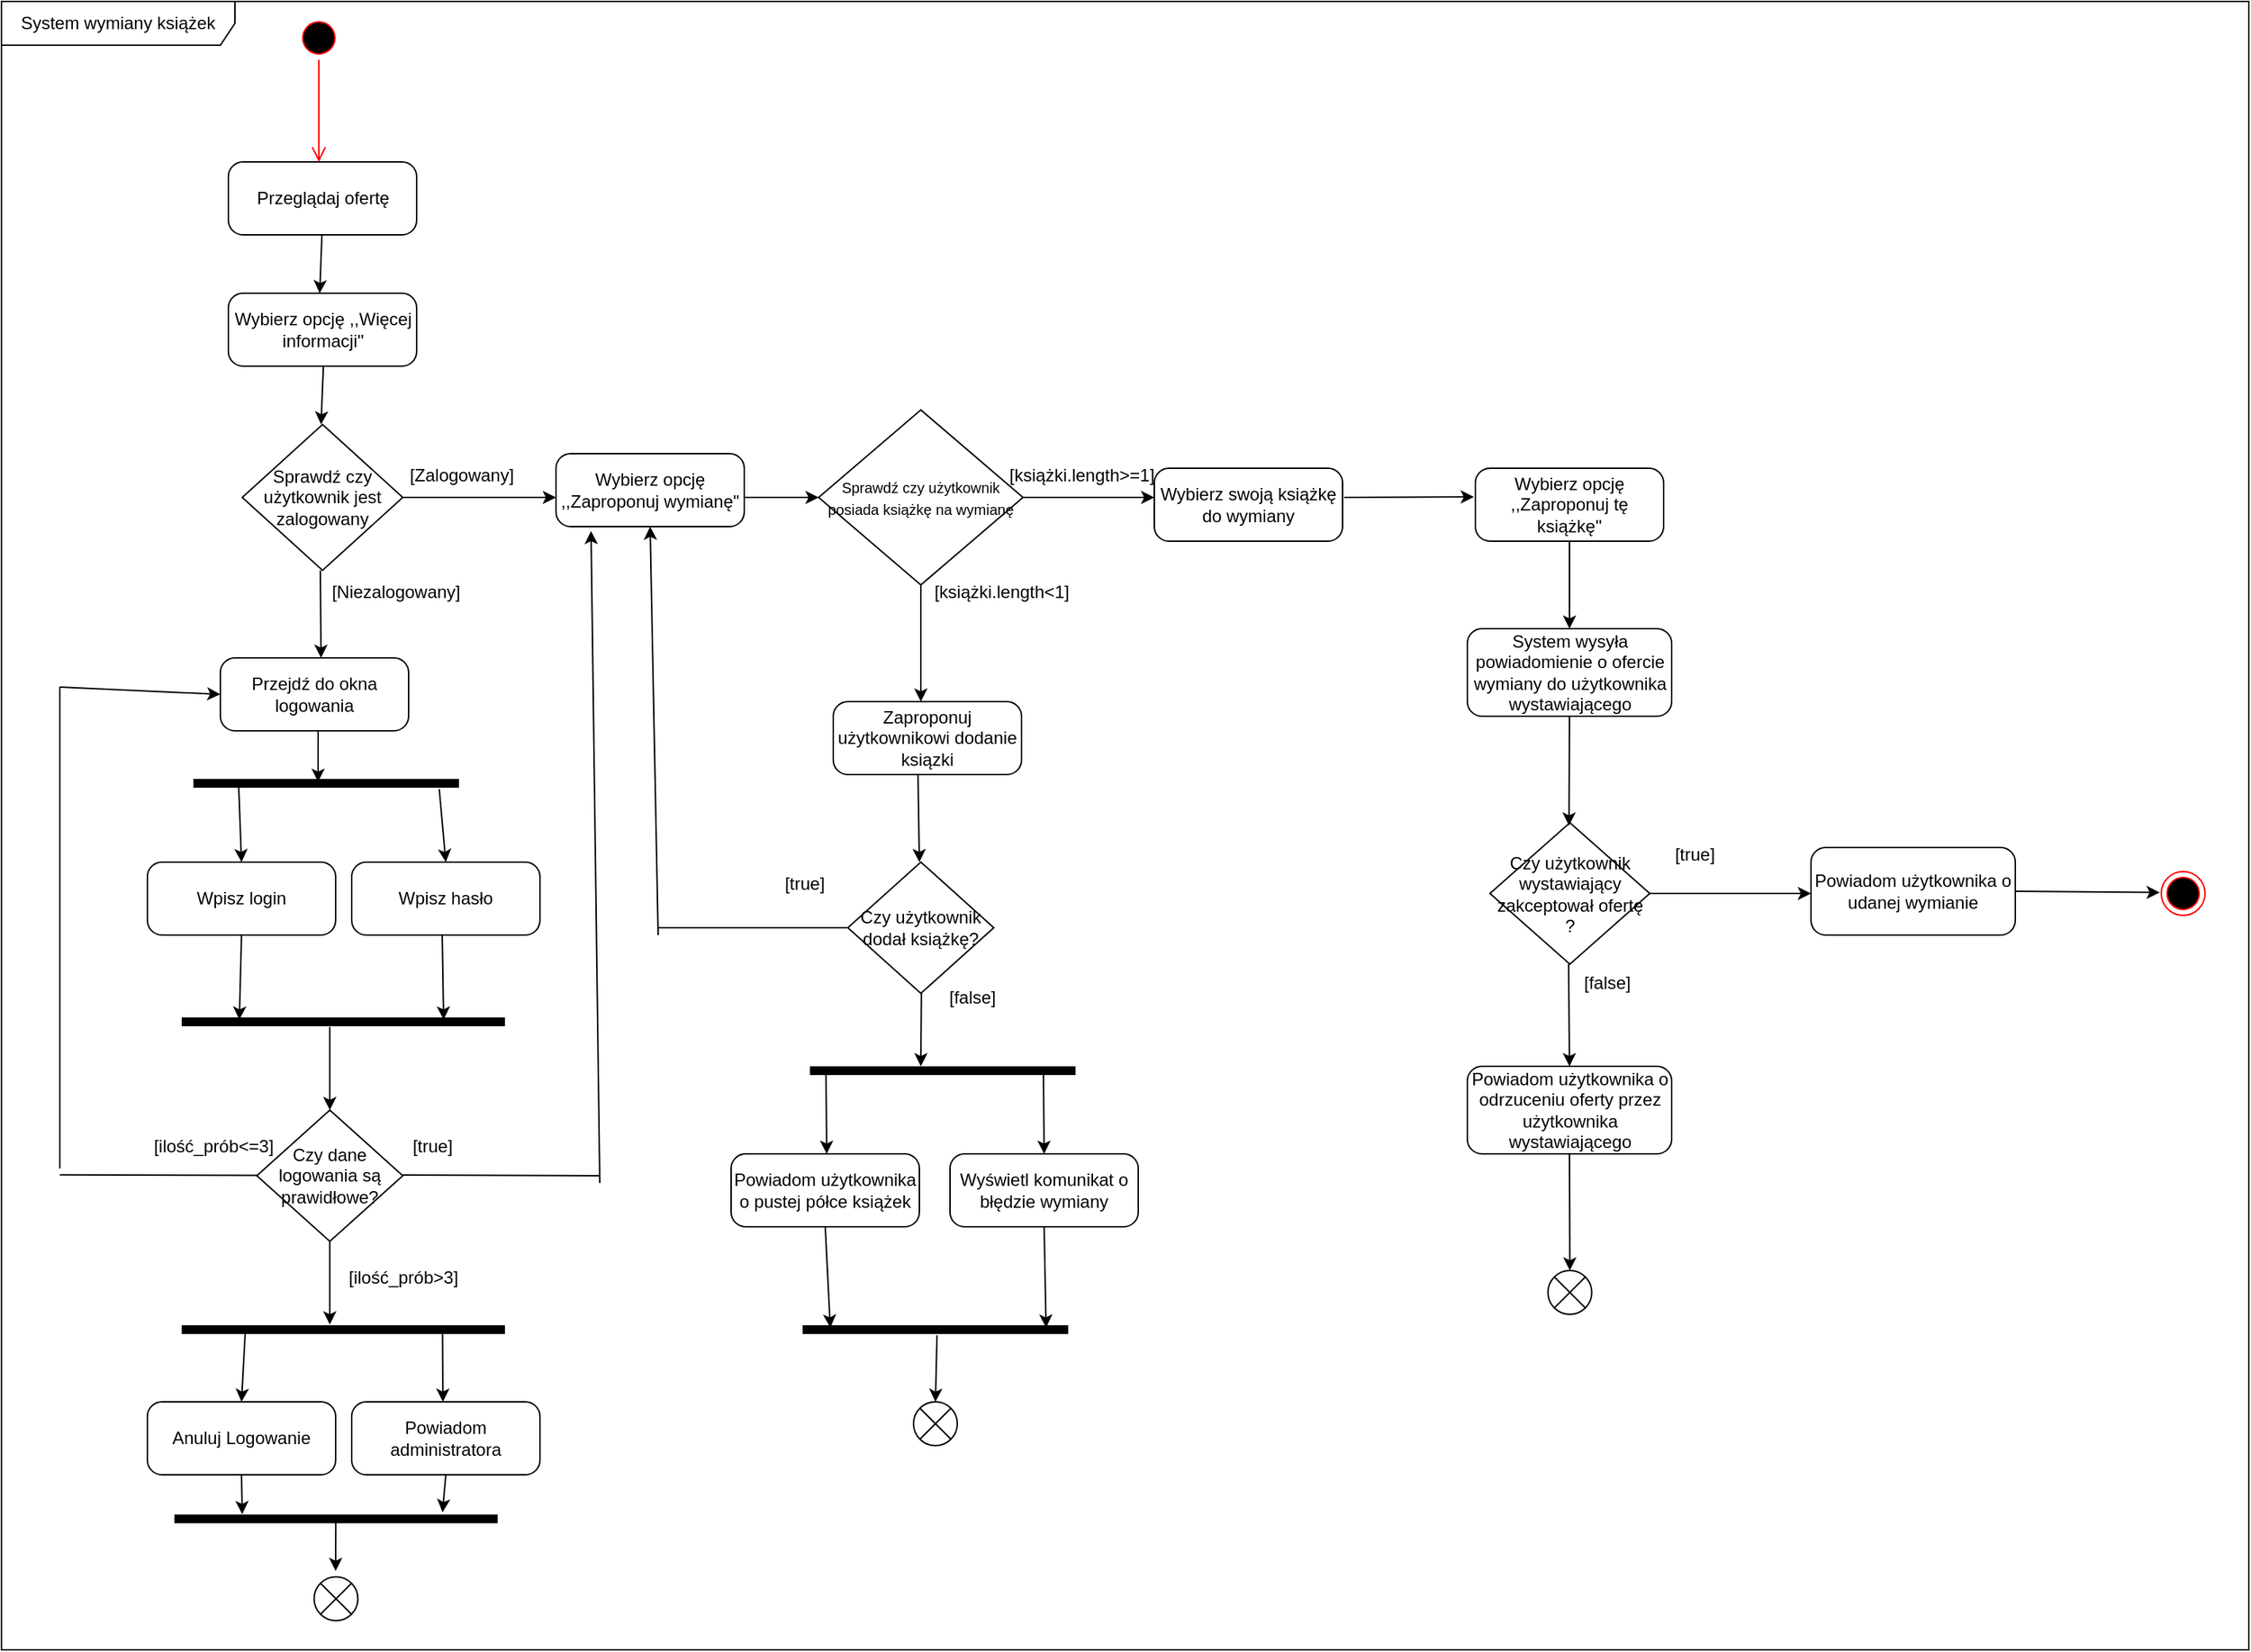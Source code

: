 <mxfile version="24.6.2" type="device">
  <diagram name="Strona-1" id="5brBxcDrGk5cIg25xJJj">
    <mxGraphModel dx="1591" dy="637" grid="1" gridSize="10" guides="1" tooltips="1" connect="1" arrows="1" fold="1" page="1" pageScale="1" pageWidth="827" pageHeight="1169" math="0" shadow="0">
      <root>
        <mxCell id="0" />
        <mxCell id="1" parent="0" />
        <mxCell id="dou67ZRtkRHxNYE1goXy-1" value="" style="ellipse;html=1;shape=startState;fillColor=#000000;strokeColor=#ff0000;" parent="1" vertex="1">
          <mxGeometry x="222.5" y="40" width="30" height="30" as="geometry" />
        </mxCell>
        <mxCell id="dou67ZRtkRHxNYE1goXy-2" value="" style="edgeStyle=orthogonalEdgeStyle;html=1;verticalAlign=bottom;endArrow=open;endSize=8;strokeColor=#ff0000;rounded=0;" parent="1" source="dou67ZRtkRHxNYE1goXy-1" edge="1">
          <mxGeometry relative="1" as="geometry">
            <mxPoint x="237.5" y="140" as="targetPoint" />
          </mxGeometry>
        </mxCell>
        <mxCell id="dou67ZRtkRHxNYE1goXy-5" value="Sprawdź czy użytkownik jest zalogowany " style="rhombus;whiteSpace=wrap;html=1;" parent="1" vertex="1">
          <mxGeometry x="185" y="320" width="110" height="100" as="geometry" />
        </mxCell>
        <mxCell id="dou67ZRtkRHxNYE1goXy-6" value="" style="endArrow=classic;html=1;rounded=0;exitX=0.5;exitY=1;exitDx=0;exitDy=0;" parent="1" edge="1">
          <mxGeometry width="50" height="50" relative="1" as="geometry">
            <mxPoint x="240" y="180" as="sourcePoint" />
            <mxPoint x="238.071" y="230.001" as="targetPoint" />
          </mxGeometry>
        </mxCell>
        <mxCell id="dou67ZRtkRHxNYE1goXy-7" value="" style="endArrow=classic;html=1;rounded=0;exitX=0.5;exitY=1;exitDx=0;exitDy=0;" parent="1" edge="1">
          <mxGeometry width="50" height="50" relative="1" as="geometry">
            <mxPoint x="241" y="270" as="sourcePoint" />
            <mxPoint x="239" y="320" as="targetPoint" />
          </mxGeometry>
        </mxCell>
        <mxCell id="dou67ZRtkRHxNYE1goXy-9" value="" style="endArrow=classic;html=1;rounded=0;exitX=1;exitY=0.5;exitDx=0;exitDy=0;entryX=0;entryY=0.5;entryDx=0;entryDy=0;" parent="1" source="dou67ZRtkRHxNYE1goXy-5" edge="1">
          <mxGeometry width="50" height="50" relative="1" as="geometry">
            <mxPoint x="251" y="280" as="sourcePoint" />
            <mxPoint x="400" y="370" as="targetPoint" />
          </mxGeometry>
        </mxCell>
        <mxCell id="dou67ZRtkRHxNYE1goXy-10" value="[Zalogowany]" style="text;html=1;align=center;verticalAlign=middle;resizable=0;points=[];autosize=1;strokeColor=none;fillColor=none;" parent="1" vertex="1">
          <mxGeometry x="290" y="340" width="90" height="30" as="geometry" />
        </mxCell>
        <mxCell id="dou67ZRtkRHxNYE1goXy-11" value="&lt;font style=&quot;font-size: 10px;&quot;&gt;Sprawdź czy użytkownik posiada książkę na wymianę &lt;/font&gt;" style="rhombus;whiteSpace=wrap;html=1;" parent="1" vertex="1">
          <mxGeometry x="580" y="310" width="140" height="120" as="geometry" />
        </mxCell>
        <mxCell id="dou67ZRtkRHxNYE1goXy-12" value="" style="endArrow=classic;html=1;rounded=0;exitX=1;exitY=0.5;exitDx=0;exitDy=0;entryX=0;entryY=0.5;entryDx=0;entryDy=0;" parent="1" target="dou67ZRtkRHxNYE1goXy-11" edge="1">
          <mxGeometry width="50" height="50" relative="1" as="geometry">
            <mxPoint x="529" y="370" as="sourcePoint" />
            <mxPoint x="249" y="330" as="targetPoint" />
          </mxGeometry>
        </mxCell>
        <mxCell id="dou67ZRtkRHxNYE1goXy-13" value="" style="endArrow=classic;html=1;rounded=0;exitX=0.5;exitY=1;exitDx=0;exitDy=0;" parent="1" source="dou67ZRtkRHxNYE1goXy-11" edge="1">
          <mxGeometry width="50" height="50" relative="1" as="geometry">
            <mxPoint x="539" y="380" as="sourcePoint" />
            <mxPoint x="650" y="510" as="targetPoint" />
          </mxGeometry>
        </mxCell>
        <mxCell id="dou67ZRtkRHxNYE1goXy-15" value="Czy użytkownik dodał książkę?" style="rhombus;whiteSpace=wrap;html=1;" parent="1" vertex="1">
          <mxGeometry x="600" y="620" width="100" height="90" as="geometry" />
        </mxCell>
        <mxCell id="dou67ZRtkRHxNYE1goXy-16" value="" style="endArrow=classic;html=1;rounded=0;exitX=0.45;exitY=0.98;exitDx=0;exitDy=0;exitPerimeter=0;" parent="1" edge="1" source="x-N1pLC5narwghXl6AyJ-16">
          <mxGeometry width="50" height="50" relative="1" as="geometry">
            <mxPoint x="649.38" y="570" as="sourcePoint" />
            <mxPoint x="649" y="620" as="targetPoint" />
          </mxGeometry>
        </mxCell>
        <mxCell id="dou67ZRtkRHxNYE1goXy-17" value="[książki.length&amp;lt;1]" style="text;html=1;align=center;verticalAlign=middle;resizable=0;points=[];autosize=1;strokeColor=none;fillColor=none;" parent="1" vertex="1">
          <mxGeometry x="645" y="420" width="120" height="30" as="geometry" />
        </mxCell>
        <mxCell id="dou67ZRtkRHxNYE1goXy-18" value="" style="endArrow=classic;html=1;rounded=0;entryX=0.5;entryY=1;entryDx=0;entryDy=0;" parent="1" target="x-N1pLC5narwghXl6AyJ-15" edge="1">
          <mxGeometry width="50" height="50" relative="1" as="geometry">
            <mxPoint x="470" y="670" as="sourcePoint" />
            <mxPoint x="465.0" y="399.999" as="targetPoint" />
          </mxGeometry>
        </mxCell>
        <mxCell id="dou67ZRtkRHxNYE1goXy-19" value="" style="endArrow=none;html=1;rounded=0;entryX=0;entryY=0.5;entryDx=0;entryDy=0;" parent="1" target="dou67ZRtkRHxNYE1goXy-15" edge="1">
          <mxGeometry width="50" height="50" relative="1" as="geometry">
            <mxPoint x="470" y="665" as="sourcePoint" />
            <mxPoint x="740" y="590" as="targetPoint" />
          </mxGeometry>
        </mxCell>
        <mxCell id="dou67ZRtkRHxNYE1goXy-20" value="[true]" style="text;html=1;align=center;verticalAlign=middle;resizable=0;points=[];autosize=1;strokeColor=none;fillColor=none;" parent="1" vertex="1">
          <mxGeometry x="545" y="620" width="50" height="30" as="geometry" />
        </mxCell>
        <mxCell id="dou67ZRtkRHxNYE1goXy-22" value="" style="endArrow=classic;html=1;rounded=0;exitX=0.5;exitY=1;exitDx=0;exitDy=0;" parent="1" edge="1">
          <mxGeometry width="50" height="50" relative="1" as="geometry">
            <mxPoint x="650.38" y="710" as="sourcePoint" />
            <mxPoint x="650" y="760" as="targetPoint" />
          </mxGeometry>
        </mxCell>
        <mxCell id="dou67ZRtkRHxNYE1goXy-23" value="[false]" style="text;html=1;align=center;verticalAlign=middle;resizable=0;points=[];autosize=1;strokeColor=none;fillColor=none;" parent="1" vertex="1">
          <mxGeometry x="654.5" y="698" width="60" height="30" as="geometry" />
        </mxCell>
        <mxCell id="dou67ZRtkRHxNYE1goXy-26" value="" style="endArrow=classic;html=1;rounded=0;entryX=0.5;entryY=0;entryDx=0;entryDy=0;" parent="1" edge="1">
          <mxGeometry width="50" height="50" relative="1" as="geometry">
            <mxPoint x="585" y="764" as="sourcePoint" />
            <mxPoint x="585.5" y="820" as="targetPoint" />
          </mxGeometry>
        </mxCell>
        <mxCell id="dou67ZRtkRHxNYE1goXy-28" value="" style="endArrow=classic;html=1;rounded=0;entryX=0.5;entryY=0;entryDx=0;entryDy=0;" parent="1" edge="1">
          <mxGeometry width="50" height="50" relative="1" as="geometry">
            <mxPoint x="734" y="763" as="sourcePoint" />
            <mxPoint x="734.5" y="820" as="targetPoint" />
          </mxGeometry>
        </mxCell>
        <mxCell id="dou67ZRtkRHxNYE1goXy-30" value="" style="endArrow=classic;html=1;rounded=0;entryX=0.226;entryY=0.898;entryDx=0;entryDy=0;entryPerimeter=0;exitX=0.5;exitY=1;exitDx=0;exitDy=0;" parent="1" target="dou67ZRtkRHxNYE1goXy-52" edge="1" source="x-N1pLC5narwghXl6AyJ-17">
          <mxGeometry width="50" height="50" relative="1" as="geometry">
            <mxPoint x="585.05" y="880" as="sourcePoint" />
            <mxPoint x="583.68" y="931.272" as="targetPoint" />
          </mxGeometry>
        </mxCell>
        <mxCell id="dou67ZRtkRHxNYE1goXy-31" value="" style="endArrow=classic;html=1;rounded=0;entryX=0.226;entryY=0.081;entryDx=0;entryDy=0;entryPerimeter=0;exitX=0.5;exitY=1;exitDx=0;exitDy=0;" parent="1" target="dou67ZRtkRHxNYE1goXy-52" edge="1" source="x-N1pLC5narwghXl6AyJ-19">
          <mxGeometry width="50" height="50" relative="1" as="geometry">
            <mxPoint x="734.1" y="880" as="sourcePoint" />
            <mxPoint x="735.36" y="934" as="targetPoint" />
          </mxGeometry>
        </mxCell>
        <mxCell id="dou67ZRtkRHxNYE1goXy-32" value="" style="endArrow=classic;html=1;rounded=0;exitX=1.27;exitY=0.494;exitDx=0;exitDy=0;exitPerimeter=0;entryX=0.5;entryY=0;entryDx=0;entryDy=0;" parent="1" source="dou67ZRtkRHxNYE1goXy-52" target="dou67ZRtkRHxNYE1goXy-34" edge="1">
          <mxGeometry width="50" height="50" relative="1" as="geometry">
            <mxPoint x="661.2" y="934.304" as="sourcePoint" />
            <mxPoint x="659.62" y="988" as="targetPoint" />
          </mxGeometry>
        </mxCell>
        <mxCell id="dou67ZRtkRHxNYE1goXy-34" value="" style="shape=sumEllipse;perimeter=ellipsePerimeter;html=1;backgroundOutline=1;" parent="1" vertex="1">
          <mxGeometry x="645" y="990" width="30" height="30" as="geometry" />
        </mxCell>
        <mxCell id="dou67ZRtkRHxNYE1goXy-36" value="" style="endArrow=classic;html=1;rounded=0;exitX=1;exitY=0.5;exitDx=0;exitDy=0;" parent="1" edge="1">
          <mxGeometry width="50" height="50" relative="1" as="geometry">
            <mxPoint x="720" y="370" as="sourcePoint" />
            <mxPoint x="810" y="370" as="targetPoint" />
          </mxGeometry>
        </mxCell>
        <mxCell id="dou67ZRtkRHxNYE1goXy-39" value="" style="endArrow=classic;html=1;rounded=0;" parent="1" edge="1">
          <mxGeometry width="50" height="50" relative="1" as="geometry">
            <mxPoint x="940" y="370" as="sourcePoint" />
            <mxPoint x="1029" y="369.64" as="targetPoint" />
          </mxGeometry>
        </mxCell>
        <mxCell id="dou67ZRtkRHxNYE1goXy-42" value="" style="endArrow=classic;html=1;rounded=0;exitX=0.5;exitY=1;exitDx=0;exitDy=0;entryX=0.5;entryY=0;entryDx=0;entryDy=0;" parent="1" edge="1">
          <mxGeometry width="50" height="50" relative="1" as="geometry">
            <mxPoint x="1094.5" y="400" as="sourcePoint" />
            <mxPoint x="1094.5" y="460" as="targetPoint" />
          </mxGeometry>
        </mxCell>
        <mxCell id="dou67ZRtkRHxNYE1goXy-44" value="Czy użytkownik wystawiający zakceptował ofertę ?" style="rhombus;whiteSpace=wrap;html=1;" parent="1" vertex="1">
          <mxGeometry x="1040" y="593" width="109.5" height="97" as="geometry" />
        </mxCell>
        <mxCell id="dou67ZRtkRHxNYE1goXy-45" value="" style="endArrow=classic;html=1;rounded=0;entryX=0.5;entryY=0;entryDx=0;entryDy=0;exitX=0.5;exitY=1;exitDx=0;exitDy=0;" parent="1" edge="1" source="x-N1pLC5narwghXl6AyJ-22">
          <mxGeometry width="50" height="50" relative="1" as="geometry">
            <mxPoint x="1094" y="530" as="sourcePoint" />
            <mxPoint x="1094.16" y="595" as="targetPoint" />
          </mxGeometry>
        </mxCell>
        <mxCell id="dou67ZRtkRHxNYE1goXy-46" value="" style="endArrow=classic;html=1;rounded=0;entryX=0.5;entryY=0;entryDx=0;entryDy=0;" parent="1" edge="1" target="x-N1pLC5narwghXl6AyJ-23">
          <mxGeometry width="50" height="50" relative="1" as="geometry">
            <mxPoint x="1093.91" y="690" as="sourcePoint" />
            <mxPoint x="1094.07" y="755" as="targetPoint" />
          </mxGeometry>
        </mxCell>
        <mxCell id="dou67ZRtkRHxNYE1goXy-47" value="[false]" style="text;html=1;align=center;verticalAlign=middle;resizable=0;points=[];autosize=1;strokeColor=none;fillColor=none;" parent="1" vertex="1">
          <mxGeometry x="1090" y="688" width="60" height="30" as="geometry" />
        </mxCell>
        <mxCell id="dou67ZRtkRHxNYE1goXy-48" value="" style="endArrow=classic;html=1;rounded=0;entryX=0.5;entryY=0;entryDx=0;entryDy=0;exitX=0.5;exitY=1;exitDx=0;exitDy=0;" parent="1" target="dou67ZRtkRHxNYE1goXy-49" edge="1" source="x-N1pLC5narwghXl6AyJ-23">
          <mxGeometry width="50" height="50" relative="1" as="geometry">
            <mxPoint x="1093.82" y="830" as="sourcePoint" />
            <mxPoint x="1093.98" y="895" as="targetPoint" />
          </mxGeometry>
        </mxCell>
        <mxCell id="dou67ZRtkRHxNYE1goXy-49" value="" style="shape=sumEllipse;perimeter=ellipsePerimeter;html=1;backgroundOutline=1;" parent="1" vertex="1">
          <mxGeometry x="1079.75" y="900" width="30" height="30" as="geometry" />
        </mxCell>
        <mxCell id="dou67ZRtkRHxNYE1goXy-51" value="" style="html=1;points=[];perimeter=orthogonalPerimeter;fillColor=strokeColor;rotation=90;" parent="1" vertex="1">
          <mxGeometry x="662.5" y="672.5" width="5" height="181" as="geometry" />
        </mxCell>
        <mxCell id="dou67ZRtkRHxNYE1goXy-52" value="" style="html=1;points=[];perimeter=orthogonalPerimeter;fillColor=strokeColor;rotation=90;" parent="1" vertex="1">
          <mxGeometry x="657.5" y="850" width="5" height="181" as="geometry" />
        </mxCell>
        <mxCell id="dou67ZRtkRHxNYE1goXy-54" value="" style="endArrow=classic;html=1;rounded=0;entryX=0;entryY=0.5;entryDx=0;entryDy=0;exitX=1;exitY=0.5;exitDx=0;exitDy=0;" parent="1" source="dou67ZRtkRHxNYE1goXy-44" edge="1">
          <mxGeometry width="50" height="50" relative="1" as="geometry">
            <mxPoint x="1103.91" y="700" as="sourcePoint" />
            <mxPoint x="1260" y="641.5" as="targetPoint" />
          </mxGeometry>
        </mxCell>
        <mxCell id="dou67ZRtkRHxNYE1goXy-55" value="[true]" style="text;html=1;align=center;verticalAlign=middle;resizable=0;points=[];autosize=1;strokeColor=none;fillColor=none;" parent="1" vertex="1">
          <mxGeometry x="1155" y="600" width="50" height="30" as="geometry" />
        </mxCell>
        <mxCell id="dou67ZRtkRHxNYE1goXy-56" value="" style="ellipse;html=1;shape=endState;fillColor=#000000;strokeColor=#ff0000;" parent="1" vertex="1">
          <mxGeometry x="1500" y="626.5" width="30" height="30" as="geometry" />
        </mxCell>
        <mxCell id="dou67ZRtkRHxNYE1goXy-57" value="" style="endArrow=classic;html=1;rounded=0;entryX=0;entryY=0.5;entryDx=0;entryDy=0;exitX=1;exitY=0.5;exitDx=0;exitDy=0;" parent="1" edge="1" source="x-N1pLC5narwghXl6AyJ-24">
          <mxGeometry width="50" height="50" relative="1" as="geometry">
            <mxPoint x="1389" y="640.83" as="sourcePoint" />
            <mxPoint x="1499" y="640.83" as="targetPoint" />
          </mxGeometry>
        </mxCell>
        <mxCell id="dou67ZRtkRHxNYE1goXy-59" value="" style="endArrow=classic;html=1;rounded=0;exitX=0.5;exitY=1;exitDx=0;exitDy=0;" parent="1" edge="1">
          <mxGeometry width="50" height="50" relative="1" as="geometry">
            <mxPoint x="238.5" y="420" as="sourcePoint" />
            <mxPoint x="239" y="480" as="targetPoint" />
          </mxGeometry>
        </mxCell>
        <mxCell id="dou67ZRtkRHxNYE1goXy-61" value="" style="html=1;points=[];perimeter=orthogonalPerimeter;fillColor=strokeColor;rotation=90;" parent="1" vertex="1">
          <mxGeometry x="240" y="475.5" width="5" height="181" as="geometry" />
        </mxCell>
        <mxCell id="dou67ZRtkRHxNYE1goXy-62" value="" style="endArrow=classic;html=1;rounded=0;" parent="1" edge="1">
          <mxGeometry width="50" height="50" relative="1" as="geometry">
            <mxPoint x="237" y="520" as="sourcePoint" />
            <mxPoint x="236.97" y="565" as="targetPoint" />
          </mxGeometry>
        </mxCell>
        <mxCell id="dou67ZRtkRHxNYE1goXy-63" value="" style="endArrow=classic;html=1;rounded=0;exitX=0.5;exitY=1;exitDx=0;exitDy=0;entryX=0.5;entryY=0;entryDx=0;entryDy=0;" parent="1" edge="1" target="x-N1pLC5narwghXl6AyJ-8">
          <mxGeometry width="50" height="50" relative="1" as="geometry">
            <mxPoint x="182.5" y="566.5" as="sourcePoint" />
            <mxPoint x="185" y="630" as="targetPoint" />
          </mxGeometry>
        </mxCell>
        <mxCell id="dou67ZRtkRHxNYE1goXy-64" value="" style="endArrow=classic;html=1;rounded=0;exitX=0.5;exitY=1;exitDx=0;exitDy=0;entryX=0.5;entryY=0;entryDx=0;entryDy=0;" parent="1" edge="1" target="x-N1pLC5narwghXl6AyJ-10">
          <mxGeometry width="50" height="50" relative="1" as="geometry">
            <mxPoint x="320" y="570" as="sourcePoint" />
            <mxPoint x="321" y="630" as="targetPoint" />
          </mxGeometry>
        </mxCell>
        <mxCell id="dou67ZRtkRHxNYE1goXy-67" value="" style="html=1;points=[];perimeter=orthogonalPerimeter;fillColor=strokeColor;rotation=90;" parent="1" vertex="1">
          <mxGeometry x="251.75" y="619.25" width="5" height="220.5" as="geometry" />
        </mxCell>
        <mxCell id="dou67ZRtkRHxNYE1goXy-68" value="" style="endArrow=classic;html=1;rounded=0;exitX=0.5;exitY=1;exitDx=0;exitDy=0;" parent="1" edge="1" source="x-N1pLC5narwghXl6AyJ-8">
          <mxGeometry width="50" height="50" relative="1" as="geometry">
            <mxPoint x="183" y="680" as="sourcePoint" />
            <mxPoint x="183" y="728" as="targetPoint" />
          </mxGeometry>
        </mxCell>
        <mxCell id="dou67ZRtkRHxNYE1goXy-69" value="" style="endArrow=classic;html=1;rounded=0;exitX=0.5;exitY=1;exitDx=0;exitDy=0;" parent="1" edge="1">
          <mxGeometry width="50" height="50" relative="1" as="geometry">
            <mxPoint x="322" y="668" as="sourcePoint" />
            <mxPoint x="323" y="728" as="targetPoint" />
          </mxGeometry>
        </mxCell>
        <mxCell id="dou67ZRtkRHxNYE1goXy-70" value="" style="endArrow=classic;html=1;rounded=0;exitX=0.5;exitY=1;exitDx=0;exitDy=0;entryX=0.5;entryY=0;entryDx=0;entryDy=0;" parent="1" target="dou67ZRtkRHxNYE1goXy-71" edge="1">
          <mxGeometry width="50" height="50" relative="1" as="geometry">
            <mxPoint x="245" y="733" as="sourcePoint" />
            <mxPoint x="246" y="793" as="targetPoint" />
          </mxGeometry>
        </mxCell>
        <mxCell id="dou67ZRtkRHxNYE1goXy-71" value="Czy dane logowania są prawidłowe?" style="rhombus;whiteSpace=wrap;html=1;" parent="1" vertex="1">
          <mxGeometry x="195" y="790" width="100" height="90" as="geometry" />
        </mxCell>
        <mxCell id="dou67ZRtkRHxNYE1goXy-72" value="" style="endArrow=none;html=1;rounded=0;" parent="1" edge="1">
          <mxGeometry width="50" height="50" relative="1" as="geometry">
            <mxPoint x="295" y="834.55" as="sourcePoint" />
            <mxPoint x="430" y="835" as="targetPoint" />
          </mxGeometry>
        </mxCell>
        <mxCell id="dou67ZRtkRHxNYE1goXy-73" value="" style="endArrow=classic;html=1;rounded=0;entryX=0.186;entryY=1.06;entryDx=0;entryDy=0;entryPerimeter=0;" parent="1" target="x-N1pLC5narwghXl6AyJ-15" edge="1">
          <mxGeometry width="50" height="50" relative="1" as="geometry">
            <mxPoint x="430" y="840" as="sourcePoint" />
            <mxPoint x="422.704" y="399.46" as="targetPoint" />
          </mxGeometry>
        </mxCell>
        <mxCell id="dou67ZRtkRHxNYE1goXy-74" value="[true]" style="text;html=1;align=center;verticalAlign=middle;resizable=0;points=[];autosize=1;strokeColor=none;fillColor=none;" parent="1" vertex="1">
          <mxGeometry x="290" y="800" width="50" height="30" as="geometry" />
        </mxCell>
        <mxCell id="dou67ZRtkRHxNYE1goXy-75" value="[Niezalogowany]" style="text;html=1;align=center;verticalAlign=middle;resizable=0;points=[];autosize=1;strokeColor=none;fillColor=none;" parent="1" vertex="1">
          <mxGeometry x="235" y="420" width="110" height="30" as="geometry" />
        </mxCell>
        <mxCell id="dou67ZRtkRHxNYE1goXy-76" value="" style="endArrow=none;html=1;rounded=0;" parent="1" edge="1">
          <mxGeometry width="50" height="50" relative="1" as="geometry">
            <mxPoint x="60" y="834.33" as="sourcePoint" />
            <mxPoint x="195" y="834.78" as="targetPoint" />
          </mxGeometry>
        </mxCell>
        <mxCell id="dou67ZRtkRHxNYE1goXy-77" value="[ilość_prób&amp;lt;=3]" style="text;html=1;align=center;verticalAlign=middle;resizable=0;points=[];autosize=1;strokeColor=none;fillColor=none;" parent="1" vertex="1">
          <mxGeometry x="110" y="800" width="110" height="30" as="geometry" />
        </mxCell>
        <mxCell id="dou67ZRtkRHxNYE1goXy-78" value="" style="endArrow=none;html=1;rounded=0;" parent="1" edge="1">
          <mxGeometry width="50" height="50" relative="1" as="geometry">
            <mxPoint x="60" y="500" as="sourcePoint" />
            <mxPoint x="60" y="830" as="targetPoint" />
          </mxGeometry>
        </mxCell>
        <mxCell id="dou67ZRtkRHxNYE1goXy-79" value="" style="endArrow=classic;html=1;rounded=0;entryX=0;entryY=0.5;entryDx=0;entryDy=0;" parent="1" target="x-N1pLC5narwghXl6AyJ-6" edge="1">
          <mxGeometry width="50" height="50" relative="1" as="geometry">
            <mxPoint x="60" y="500" as="sourcePoint" />
            <mxPoint x="175.5" y="500" as="targetPoint" />
          </mxGeometry>
        </mxCell>
        <mxCell id="dou67ZRtkRHxNYE1goXy-80" value="" style="endArrow=classic;html=1;rounded=0;exitX=0.5;exitY=1;exitDx=0;exitDy=0;entryX=0.5;entryY=0;entryDx=0;entryDy=0;" parent="1" edge="1">
          <mxGeometry width="50" height="50" relative="1" as="geometry">
            <mxPoint x="245" y="880" as="sourcePoint" />
            <mxPoint x="245" y="937" as="targetPoint" />
          </mxGeometry>
        </mxCell>
        <mxCell id="dou67ZRtkRHxNYE1goXy-81" value="[ilość_prób&amp;gt;3]" style="text;html=1;align=center;verticalAlign=middle;resizable=0;points=[];autosize=1;strokeColor=none;fillColor=none;" parent="1" vertex="1">
          <mxGeometry x="245" y="890" width="100" height="30" as="geometry" />
        </mxCell>
        <mxCell id="dou67ZRtkRHxNYE1goXy-82" value="" style="html=1;points=[];perimeter=orthogonalPerimeter;fillColor=strokeColor;rotation=90;" parent="1" vertex="1">
          <mxGeometry x="251.75" y="830.25" width="5" height="220.5" as="geometry" />
        </mxCell>
        <mxCell id="dou67ZRtkRHxNYE1goXy-85" value="" style="endArrow=classic;html=1;rounded=0;exitX=0.5;exitY=1;exitDx=0;exitDy=0;entryX=0.5;entryY=0;entryDx=0;entryDy=0;" parent="1" edge="1">
          <mxGeometry width="50" height="50" relative="1" as="geometry">
            <mxPoint x="322.24" y="940" as="sourcePoint" />
            <mxPoint x="322.5" y="990" as="targetPoint" />
          </mxGeometry>
        </mxCell>
        <mxCell id="dou67ZRtkRHxNYE1goXy-86" value="" style="endArrow=classic;html=1;rounded=0;exitX=0.5;exitY=1;exitDx=0;exitDy=0;entryX=0.5;entryY=0;entryDx=0;entryDy=0;" parent="1" edge="1" target="x-N1pLC5narwghXl6AyJ-14">
          <mxGeometry width="50" height="50" relative="1" as="geometry">
            <mxPoint x="187.12" y="941" as="sourcePoint" />
            <mxPoint x="187.88" y="991" as="targetPoint" />
          </mxGeometry>
        </mxCell>
        <mxCell id="dou67ZRtkRHxNYE1goXy-87" value="" style="html=1;points=[];perimeter=orthogonalPerimeter;fillColor=strokeColor;rotation=90;" parent="1" vertex="1">
          <mxGeometry x="246.75" y="960" width="5" height="220.5" as="geometry" />
        </mxCell>
        <mxCell id="dou67ZRtkRHxNYE1goXy-88" value="" style="endArrow=classic;html=1;rounded=0;exitX=0.5;exitY=1;exitDx=0;exitDy=0;entryX=-0.41;entryY=0.169;entryDx=0;entryDy=0;entryPerimeter=0;" parent="1" target="dou67ZRtkRHxNYE1goXy-87" edge="1" source="x-N1pLC5narwghXl6AyJ-12">
          <mxGeometry width="50" height="50" relative="1" as="geometry">
            <mxPoint x="322.12" y="1030" as="sourcePoint" />
            <mxPoint x="323" y="1060" as="targetPoint" />
          </mxGeometry>
        </mxCell>
        <mxCell id="dou67ZRtkRHxNYE1goXy-89" value="" style="endArrow=classic;html=1;rounded=0;exitX=0.5;exitY=1;exitDx=0;exitDy=0;entryX=-0.41;entryY=0.169;entryDx=0;entryDy=0;entryPerimeter=0;" parent="1" edge="1" source="x-N1pLC5narwghXl6AyJ-14">
          <mxGeometry width="50" height="50" relative="1" as="geometry">
            <mxPoint x="185.12" y="1031" as="sourcePoint" />
            <mxPoint x="185" y="1067" as="targetPoint" />
          </mxGeometry>
        </mxCell>
        <mxCell id="dou67ZRtkRHxNYE1goXy-90" value="" style="endArrow=classic;html=1;rounded=0;exitX=0.5;exitY=1;exitDx=0;exitDy=0;entryX=-0.41;entryY=0.169;entryDx=0;entryDy=0;entryPerimeter=0;" parent="1" edge="1">
          <mxGeometry width="50" height="50" relative="1" as="geometry">
            <mxPoint x="249.11" y="1070" as="sourcePoint" />
            <mxPoint x="248.99" y="1106" as="targetPoint" />
          </mxGeometry>
        </mxCell>
        <mxCell id="dou67ZRtkRHxNYE1goXy-91" value="" style="shape=sumEllipse;perimeter=ellipsePerimeter;html=1;backgroundOutline=1;" parent="1" vertex="1">
          <mxGeometry x="234.25" y="1110" width="30" height="30" as="geometry" />
        </mxCell>
        <mxCell id="dou67ZRtkRHxNYE1goXy-92" value="System wymiany książek" style="shape=umlFrame;whiteSpace=wrap;html=1;pointerEvents=0;recursiveResize=0;container=1;collapsible=0;width=160;" parent="1" vertex="1">
          <mxGeometry x="20" y="30" width="1540" height="1130" as="geometry" />
        </mxCell>
        <mxCell id="x-N1pLC5narwghXl6AyJ-1" value="Przeglądaj ofertę " style="html=1;dashed=0;rounded=1;absoluteArcSize=1;arcSize=20;verticalAlign=middle;align=center;whiteSpace=wrap;" vertex="1" parent="dou67ZRtkRHxNYE1goXy-92">
          <mxGeometry x="155.5" y="110" width="129" height="50" as="geometry" />
        </mxCell>
        <mxCell id="x-N1pLC5narwghXl6AyJ-3" value="Wybierz opcję ,,Więcej informacji&#39;&#39;" style="html=1;dashed=0;rounded=1;absoluteArcSize=1;arcSize=20;verticalAlign=middle;align=center;whiteSpace=wrap;" vertex="1" parent="dou67ZRtkRHxNYE1goXy-92">
          <mxGeometry x="155.5" y="200" width="129" height="50" as="geometry" />
        </mxCell>
        <mxCell id="x-N1pLC5narwghXl6AyJ-6" value="Przejdź do okna logowania" style="html=1;dashed=0;rounded=1;absoluteArcSize=1;arcSize=20;verticalAlign=middle;align=center;whiteSpace=wrap;" vertex="1" parent="dou67ZRtkRHxNYE1goXy-92">
          <mxGeometry x="150" y="450" width="129" height="50" as="geometry" />
        </mxCell>
        <mxCell id="x-N1pLC5narwghXl6AyJ-8" value="Wpisz login" style="html=1;dashed=0;rounded=1;absoluteArcSize=1;arcSize=20;verticalAlign=middle;align=center;whiteSpace=wrap;" vertex="1" parent="dou67ZRtkRHxNYE1goXy-92">
          <mxGeometry x="100" y="590" width="129" height="50" as="geometry" />
        </mxCell>
        <mxCell id="x-N1pLC5narwghXl6AyJ-10" value="Wpisz hasło" style="html=1;dashed=0;rounded=1;absoluteArcSize=1;arcSize=20;verticalAlign=middle;align=center;whiteSpace=wrap;" vertex="1" parent="dou67ZRtkRHxNYE1goXy-92">
          <mxGeometry x="240" y="590" width="129" height="50" as="geometry" />
        </mxCell>
        <mxCell id="x-N1pLC5narwghXl6AyJ-12" value="Powiadom administratora " style="html=1;dashed=0;rounded=1;absoluteArcSize=1;arcSize=20;verticalAlign=middle;align=center;whiteSpace=wrap;" vertex="1" parent="dou67ZRtkRHxNYE1goXy-92">
          <mxGeometry x="240" y="960" width="129" height="50" as="geometry" />
        </mxCell>
        <mxCell id="x-N1pLC5narwghXl6AyJ-14" value="Anuluj Logowanie" style="html=1;dashed=0;rounded=1;absoluteArcSize=1;arcSize=20;verticalAlign=middle;align=center;whiteSpace=wrap;" vertex="1" parent="dou67ZRtkRHxNYE1goXy-92">
          <mxGeometry x="100" y="960" width="129" height="50" as="geometry" />
        </mxCell>
        <mxCell id="x-N1pLC5narwghXl6AyJ-15" value="Wybierz opcję ,,Zaproponuj wymianę&quot;" style="html=1;dashed=0;rounded=1;absoluteArcSize=1;arcSize=20;verticalAlign=middle;align=center;whiteSpace=wrap;" vertex="1" parent="dou67ZRtkRHxNYE1goXy-92">
          <mxGeometry x="380" y="310" width="129" height="50" as="geometry" />
        </mxCell>
        <mxCell id="x-N1pLC5narwghXl6AyJ-16" value="Zaproponuj użytkownikowi dodanie ksiązki" style="html=1;dashed=0;rounded=1;absoluteArcSize=1;arcSize=20;verticalAlign=middle;align=center;whiteSpace=wrap;" vertex="1" parent="dou67ZRtkRHxNYE1goXy-92">
          <mxGeometry x="570" y="480" width="129" height="50" as="geometry" />
        </mxCell>
        <mxCell id="x-N1pLC5narwghXl6AyJ-17" value="Powiadom użytkownika o pustej półce książek " style="html=1;dashed=0;rounded=1;absoluteArcSize=1;arcSize=20;verticalAlign=middle;align=center;whiteSpace=wrap;" vertex="1" parent="dou67ZRtkRHxNYE1goXy-92">
          <mxGeometry x="500" y="790" width="129" height="50" as="geometry" />
        </mxCell>
        <mxCell id="x-N1pLC5narwghXl6AyJ-19" value="Wyświetl komunikat o błędzie wymiany" style="html=1;dashed=0;rounded=1;absoluteArcSize=1;arcSize=20;verticalAlign=middle;align=center;whiteSpace=wrap;" vertex="1" parent="dou67ZRtkRHxNYE1goXy-92">
          <mxGeometry x="650" y="790" width="129" height="50" as="geometry" />
        </mxCell>
        <mxCell id="x-N1pLC5narwghXl6AyJ-20" value="Wybierz swoją książkę do wymiany" style="html=1;dashed=0;rounded=1;absoluteArcSize=1;arcSize=20;verticalAlign=middle;align=center;whiteSpace=wrap;" vertex="1" parent="dou67ZRtkRHxNYE1goXy-92">
          <mxGeometry x="790" y="320" width="129" height="50" as="geometry" />
        </mxCell>
        <mxCell id="dou67ZRtkRHxNYE1goXy-37" value="[książki.length&amp;gt;=1]" style="text;html=1;align=center;verticalAlign=middle;resizable=0;points=[];autosize=1;strokeColor=none;fillColor=none;" parent="dou67ZRtkRHxNYE1goXy-92" vertex="1">
          <mxGeometry x="680" y="310" width="120" height="30" as="geometry" />
        </mxCell>
        <mxCell id="x-N1pLC5narwghXl6AyJ-21" value="Wybierz opcję ,,Zaproponuj tę książkę&#39;&#39;" style="html=1;dashed=0;rounded=1;absoluteArcSize=1;arcSize=20;verticalAlign=middle;align=center;whiteSpace=wrap;" vertex="1" parent="dou67ZRtkRHxNYE1goXy-92">
          <mxGeometry x="1010" y="320" width="129" height="50" as="geometry" />
        </mxCell>
        <mxCell id="x-N1pLC5narwghXl6AyJ-22" value="System wysyła powiadomienie o ofercie wymiany do użytkownika wystawiającego" style="html=1;dashed=0;rounded=1;absoluteArcSize=1;arcSize=20;verticalAlign=middle;align=center;whiteSpace=wrap;" vertex="1" parent="dou67ZRtkRHxNYE1goXy-92">
          <mxGeometry x="1004.5" y="430" width="140" height="60" as="geometry" />
        </mxCell>
        <mxCell id="x-N1pLC5narwghXl6AyJ-23" value="Powiadom użytkownika o odrzuceniu oferty przez użytkownika wystawiającego" style="html=1;dashed=0;rounded=1;absoluteArcSize=1;arcSize=20;verticalAlign=middle;align=center;whiteSpace=wrap;" vertex="1" parent="dou67ZRtkRHxNYE1goXy-92">
          <mxGeometry x="1004.5" y="730" width="140" height="60" as="geometry" />
        </mxCell>
        <mxCell id="x-N1pLC5narwghXl6AyJ-24" value="Powiadom użytkownika o udanej wymianie" style="html=1;dashed=0;rounded=1;absoluteArcSize=1;arcSize=20;verticalAlign=middle;align=center;whiteSpace=wrap;" vertex="1" parent="dou67ZRtkRHxNYE1goXy-92">
          <mxGeometry x="1240" y="580" width="140" height="60" as="geometry" />
        </mxCell>
      </root>
    </mxGraphModel>
  </diagram>
</mxfile>
